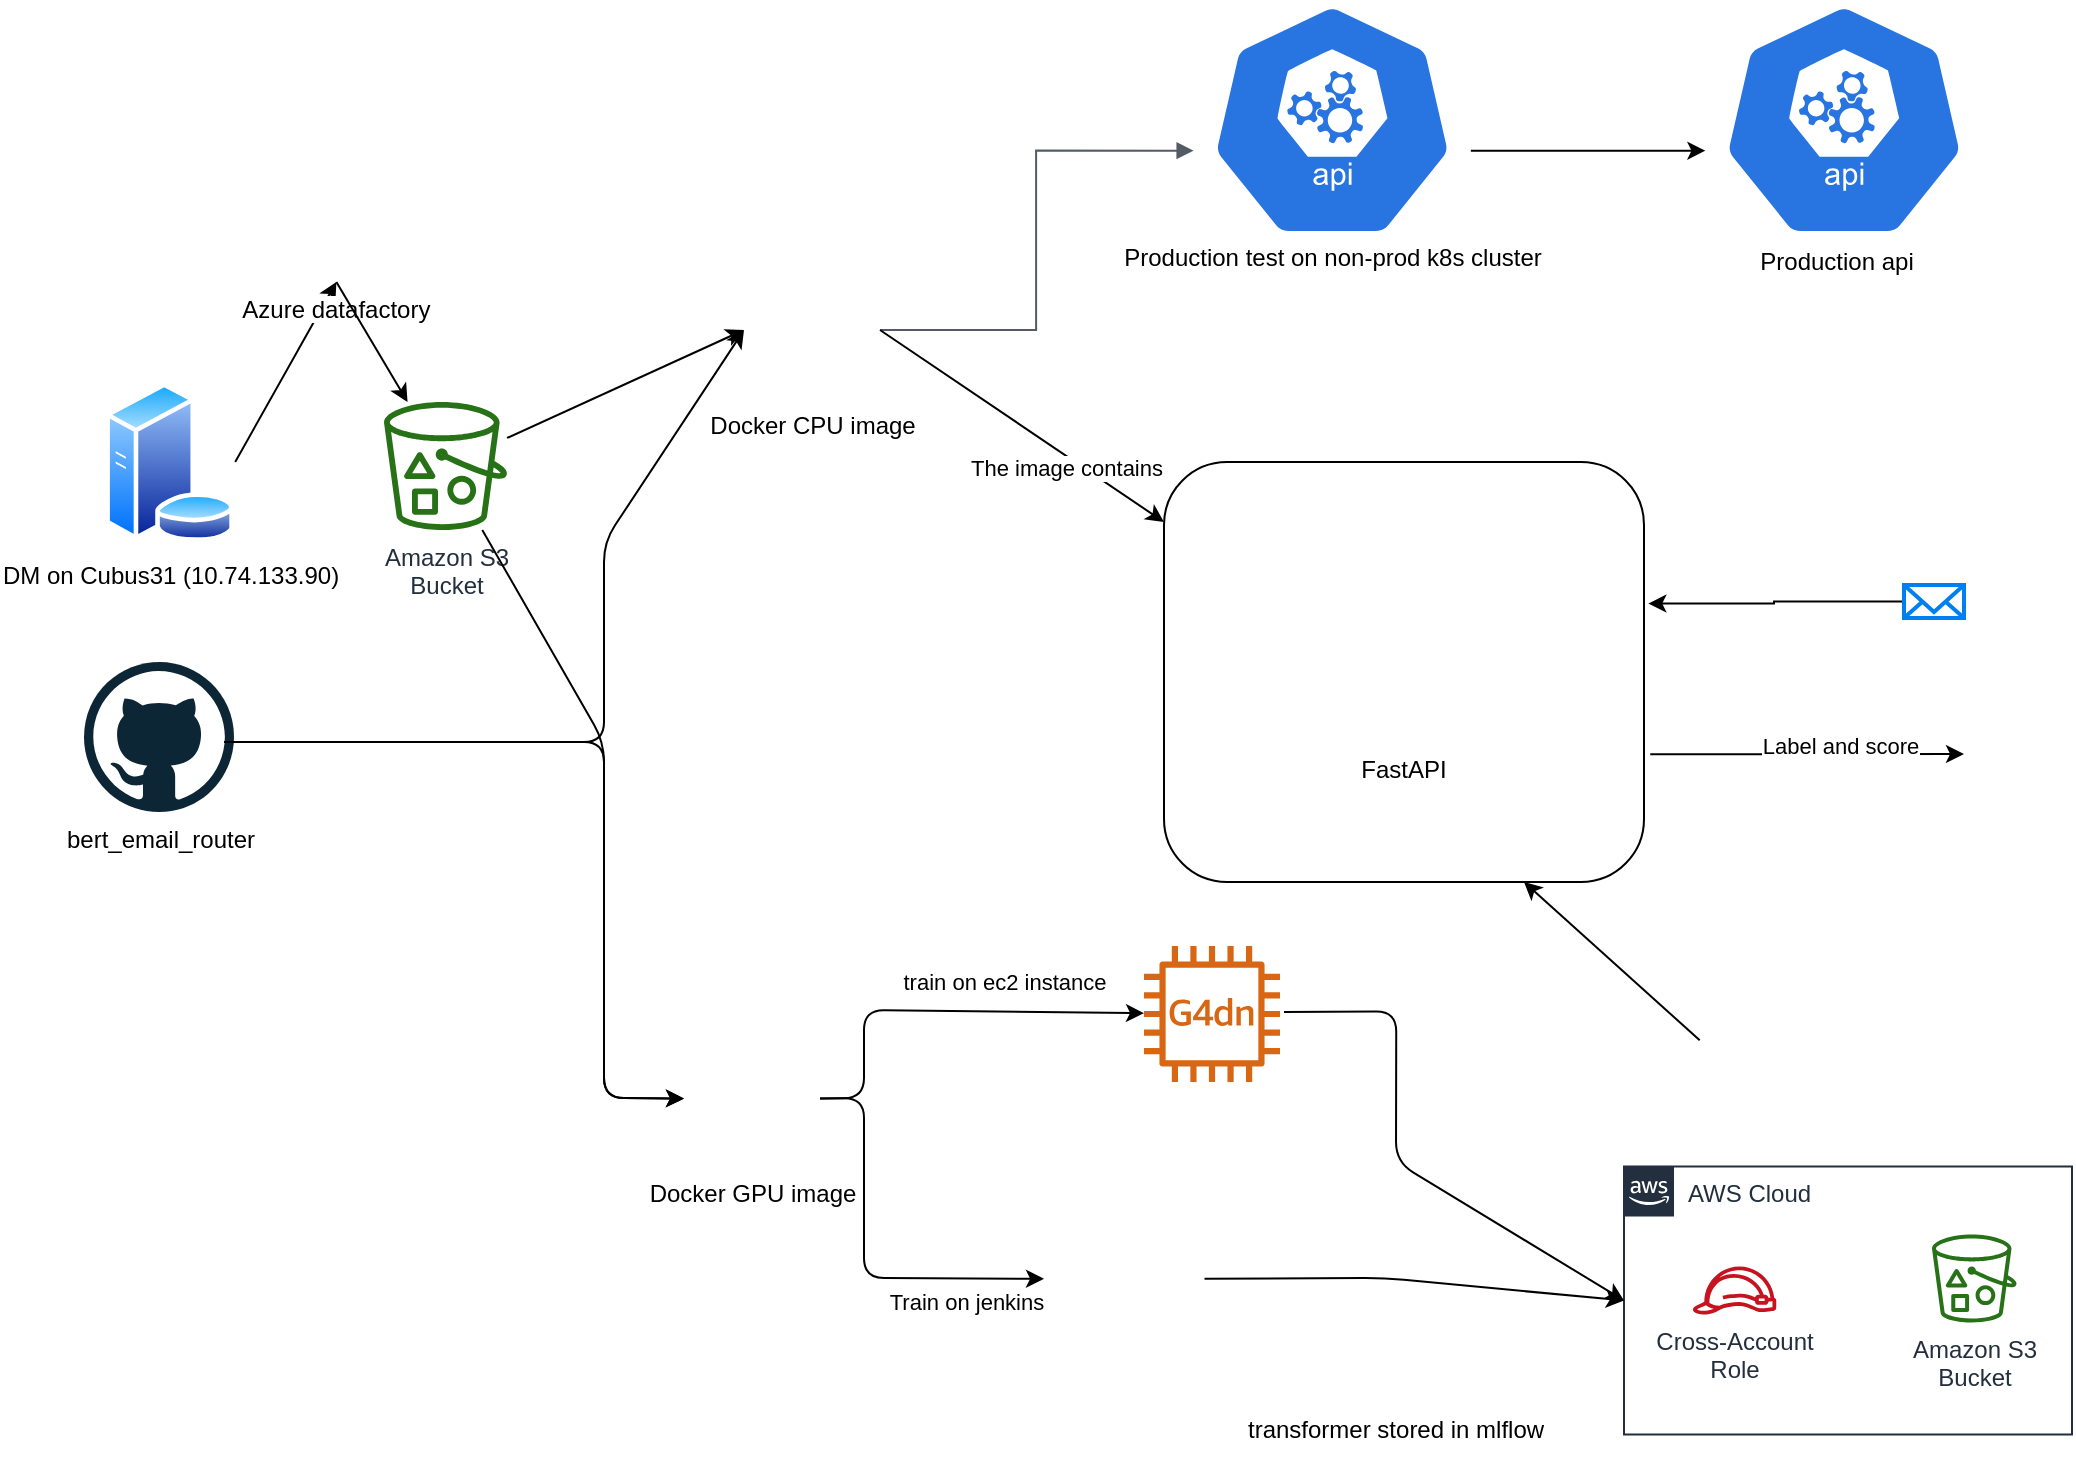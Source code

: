 <mxfile version="14.6.8" type="device"><diagram id="Ht1M8jgEwFfnCIfOTk4-" name="Page-1"><mxGraphModel dx="1495" dy="1811" grid="1" gridSize="10" guides="1" tooltips="1" connect="1" arrows="1" fold="1" page="1" pageScale="1" pageWidth="1169" pageHeight="827" math="0" shadow="0"><root><mxCell id="0"/><mxCell id="1" parent="0"/><mxCell id="lx9uzjqnVgZNcguiz-Od-54" value="" style="rounded=1;whiteSpace=wrap;html=1;labelBackgroundColor=none;" vertex="1" parent="1"><mxGeometry x="630" y="-510" width="240" height="210" as="geometry"/></mxCell><mxCell id="UEzPUAAOIrF-is8g5C7q-154" value="AWS Cloud" style="points=[[0,0],[0.25,0],[0.5,0],[0.75,0],[1,0],[1,0.25],[1,0.5],[1,0.75],[1,1],[0.75,1],[0.5,1],[0.25,1],[0,1],[0,0.75],[0,0.5],[0,0.25]];outlineConnect=0;gradientColor=none;html=1;whiteSpace=wrap;fontSize=12;fontStyle=0;shape=mxgraph.aws4.group;grIcon=mxgraph.aws4.group_aws_cloud_alt;strokeColor=#232F3E;fillColor=none;verticalAlign=top;align=left;spacingLeft=30;fontColor=#232F3E;dashed=0;labelBackgroundColor=#ffffff;" parent="1" vertex="1"><mxGeometry x="860" y="-157.75" width="224" height="134" as="geometry"/></mxCell><mxCell id="UEzPUAAOIrF-is8g5C7q-158" value="Amazon S3&lt;br&gt;Bucket&lt;br&gt;" style="outlineConnect=0;fontColor=#232F3E;gradientColor=none;fillColor=#277116;strokeColor=none;dashed=0;verticalLabelPosition=bottom;verticalAlign=top;align=center;html=1;fontSize=12;fontStyle=0;aspect=fixed;pointerEvents=1;shape=mxgraph.aws4.bucket_with_objects;labelBackgroundColor=#ffffff;" parent="1" vertex="1"><mxGeometry x="240" y="-540" width="61.54" height="64" as="geometry"/></mxCell><mxCell id="UEzPUAAOIrF-is8g5C7q-159" value="Cross-Account&lt;br&gt;Role&lt;br&gt;" style="outlineConnect=0;fontColor=#232F3E;gradientColor=none;fillColor=#C7131F;strokeColor=none;dashed=0;verticalLabelPosition=bottom;verticalAlign=top;align=center;html=1;fontSize=12;fontStyle=0;aspect=fixed;pointerEvents=1;shape=mxgraph.aws4.role;labelBackgroundColor=#ffffff;" parent="1" vertex="1"><mxGeometry x="894" y="-107.75" width="42.55" height="24" as="geometry"/></mxCell><mxCell id="lx9uzjqnVgZNcguiz-Od-2" value="bert_email_router" style="dashed=0;outlineConnect=0;html=1;align=center;labelPosition=center;verticalLabelPosition=bottom;verticalAlign=top;shape=mxgraph.weblogos.github" vertex="1" parent="1"><mxGeometry x="90" y="-410" width="75" height="75" as="geometry"/></mxCell><mxCell id="lx9uzjqnVgZNcguiz-Od-3" value="Docker GPU image" style="shape=image;html=1;verticalAlign=top;verticalLabelPosition=bottom;labelBackgroundColor=#ffffff;imageAspect=0;aspect=fixed;image=https://cdn3.iconfinder.com/data/icons/logos-and-brands-adobe/512/97_Docker-128.png" vertex="1" parent="1"><mxGeometry x="390" y="-225.75" width="68" height="68" as="geometry"/></mxCell><mxCell id="lx9uzjqnVgZNcguiz-Od-4" value="" style="html=1;dashed=0;whitespace=wrap;fillColor=#2875E2;strokeColor=#ffffff;points=[[0.005,0.63,0],[0.1,0.2,0],[0.9,0.2,0],[0.5,0,0],[0.995,0.63,0],[0.72,0.99,0],[0.5,1,0],[0.28,0.99,0]];shape=mxgraph.kubernetes.icon;prIcon=api" vertex="1" parent="1"><mxGeometry x="644.13" y="-740" width="140" height="118" as="geometry"/></mxCell><mxCell id="lx9uzjqnVgZNcguiz-Od-5" value="" style="outlineConnect=0;fontColor=#232F3E;gradientColor=none;fillColor=#D86613;strokeColor=none;dashed=0;verticalLabelPosition=bottom;verticalAlign=top;align=center;html=1;fontSize=12;fontStyle=0;aspect=fixed;pointerEvents=1;shape=mxgraph.aws4.g4dn;" vertex="1" parent="1"><mxGeometry x="620" y="-268" width="68" height="68" as="geometry"/></mxCell><mxCell id="lx9uzjqnVgZNcguiz-Od-6" value="" style="shape=image;html=1;verticalAlign=top;verticalLabelPosition=bottom;labelBackgroundColor=#ffffff;imageAspect=0;aspect=fixed;image=https://cdn4.iconfinder.com/data/icons/logos-brands-5/24/jenkins-128.png" vertex="1" parent="1"><mxGeometry x="570.01" y="-141.75" width="80.25" height="80.25" as="geometry"/></mxCell><mxCell id="lx9uzjqnVgZNcguiz-Od-7" value="DM on Cubus31 (10.74.133.90)" style="aspect=fixed;perimeter=ellipsePerimeter;html=1;align=center;shadow=0;dashed=0;spacingTop=3;image;image=img/lib/active_directory/database_server.svg;" vertex="1" parent="1"><mxGeometry x="100" y="-550" width="65.6" height="80" as="geometry"/></mxCell><mxCell id="lx9uzjqnVgZNcguiz-Od-56" value="" style="edgeStyle=orthogonalEdgeStyle;rounded=0;orthogonalLoop=1;jettySize=auto;html=1;entryX=1.009;entryY=0.337;entryDx=0;entryDy=0;entryPerimeter=0;" edge="1" parent="1" source="lx9uzjqnVgZNcguiz-Od-8" target="lx9uzjqnVgZNcguiz-Od-54"><mxGeometry relative="1" as="geometry"><mxPoint x="945" y="-440.176" as="targetPoint"/></mxGeometry></mxCell><mxCell id="lx9uzjqnVgZNcguiz-Od-8" value="" style="html=1;verticalLabelPosition=bottom;align=center;labelBackgroundColor=#ffffff;verticalAlign=top;strokeWidth=2;strokeColor=#0080F0;shadow=0;dashed=0;shape=mxgraph.ios7.icons.mail;" vertex="1" parent="1"><mxGeometry x="1000" y="-448.5" width="30" height="16.5" as="geometry"/></mxCell><mxCell id="lx9uzjqnVgZNcguiz-Od-10" value="FastAPI" style="shape=image;verticalLabelPosition=bottom;labelBackgroundColor=#ffffff;verticalAlign=top;aspect=fixed;imageAspect=0;image=https://images.tute.io/tute/topic/FastAPI.png;" vertex="1" parent="1"><mxGeometry x="706.5" y="-457" width="87" height="87" as="geometry"/></mxCell><mxCell id="lx9uzjqnVgZNcguiz-Od-12" value="" style="shape=image;verticalLabelPosition=bottom;labelBackgroundColor=#ffffff;verticalAlign=top;aspect=fixed;imageAspect=0;image=https://www.mlflow.org/docs/latest/_static/MLflow-logo-final-black.png;" vertex="1" parent="1"><mxGeometry x="860" y="-220.87" width="151.45" height="58.25" as="geometry"/></mxCell><mxCell id="lx9uzjqnVgZNcguiz-Od-15" value="Amazon S3&lt;br&gt;Bucket&lt;br&gt;" style="outlineConnect=0;fontColor=#232F3E;gradientColor=none;fillColor=#277116;strokeColor=none;dashed=0;verticalLabelPosition=bottom;verticalAlign=top;align=center;html=1;fontSize=12;fontStyle=0;aspect=fixed;pointerEvents=1;shape=mxgraph.aws4.bucket_with_objects;labelBackgroundColor=#ffffff;" vertex="1" parent="1"><mxGeometry x="1014" y="-123.75" width="42.31" height="44" as="geometry"/></mxCell><mxCell id="lx9uzjqnVgZNcguiz-Od-16" value="Docker CPU image" style="shape=image;html=1;verticalAlign=top;verticalLabelPosition=bottom;labelBackgroundColor=#ffffff;imageAspect=0;aspect=fixed;image=https://cdn3.iconfinder.com/data/icons/logos-and-brands-adobe/512/97_Docker-128.png" vertex="1" parent="1"><mxGeometry x="420" y="-610" width="68" height="68" as="geometry"/></mxCell><mxCell id="lx9uzjqnVgZNcguiz-Od-17" value="" style="shape=image;html=1;verticalAlign=top;verticalLabelPosition=bottom;labelBackgroundColor=#ffffff;imageAspect=0;aspect=fixed;image=https://cdn4.iconfinder.com/data/icons/flat-brand-logo-2/512/nvidia-128.png" vertex="1" parent="1"><mxGeometry x="420" y="-258" width="48" height="48" as="geometry"/></mxCell><mxCell id="lx9uzjqnVgZNcguiz-Od-23" value="" style="endArrow=classic;html=1;exitX=1;exitY=0.5;exitDx=0;exitDy=0;entryX=0;entryY=0.5;entryDx=0;entryDy=0;" edge="1" parent="1" source="lx9uzjqnVgZNcguiz-Od-3" target="lx9uzjqnVgZNcguiz-Od-6"><mxGeometry width="50" height="50" relative="1" as="geometry"><mxPoint x="580" y="-430" as="sourcePoint"/><mxPoint x="630" y="-480" as="targetPoint"/><Array as="points"><mxPoint x="480" y="-192"/><mxPoint x="480" y="-102"/></Array></mxGeometry></mxCell><mxCell id="lx9uzjqnVgZNcguiz-Od-28" value="Train on jenkins" style="edgeLabel;html=1;align=center;verticalAlign=middle;resizable=0;points=[];" vertex="1" connectable="0" parent="lx9uzjqnVgZNcguiz-Od-23"><mxGeometry x="0.597" relative="1" as="geometry"><mxPoint x="1" y="12" as="offset"/></mxGeometry></mxCell><mxCell id="lx9uzjqnVgZNcguiz-Od-24" value="" style="endArrow=classic;html=1;entryX=0;entryY=0.5;entryDx=0;entryDy=0;" edge="1" parent="1" target="lx9uzjqnVgZNcguiz-Od-3"><mxGeometry width="50" height="50" relative="1" as="geometry"><mxPoint x="165" y="-370" as="sourcePoint"/><mxPoint x="300" y="-190" as="targetPoint"/><Array as="points"><mxPoint x="350" y="-370"/><mxPoint x="350" y="-192"/></Array></mxGeometry></mxCell><mxCell id="lx9uzjqnVgZNcguiz-Od-26" value="" style="endArrow=classic;html=1;entryX=0;entryY=0.5;entryDx=0;entryDy=0;" edge="1" parent="1" target="lx9uzjqnVgZNcguiz-Od-16"><mxGeometry width="50" height="50" relative="1" as="geometry"><mxPoint x="160" y="-370" as="sourcePoint"/><mxPoint x="310" y="-180" as="targetPoint"/><Array as="points"><mxPoint x="350" y="-370"/><mxPoint x="350" y="-470"/></Array></mxGeometry></mxCell><mxCell id="lx9uzjqnVgZNcguiz-Od-27" value="" style="endArrow=classic;html=1;exitX=1;exitY=0.5;exitDx=0;exitDy=0;" edge="1" parent="1" source="lx9uzjqnVgZNcguiz-Od-3" target="lx9uzjqnVgZNcguiz-Od-5"><mxGeometry width="50" height="50" relative="1" as="geometry"><mxPoint x="388" y="-181.75" as="sourcePoint"/><mxPoint x="580.01" y="-91.625" as="targetPoint"/><Array as="points"><mxPoint x="480" y="-192"/><mxPoint x="480" y="-236"/></Array></mxGeometry></mxCell><mxCell id="lx9uzjqnVgZNcguiz-Od-29" value="train on ec2 instance" style="edgeLabel;html=1;align=center;verticalAlign=middle;resizable=0;points=[];" vertex="1" connectable="0" parent="lx9uzjqnVgZNcguiz-Od-27"><mxGeometry x="0.548" y="3" relative="1" as="geometry"><mxPoint x="-24" y="-12" as="offset"/></mxGeometry></mxCell><mxCell id="lx9uzjqnVgZNcguiz-Od-31" value="" style="endArrow=classic;html=1;entryX=0;entryY=0.5;entryDx=0;entryDy=0;" edge="1" parent="1" target="UEzPUAAOIrF-is8g5C7q-154"><mxGeometry width="50" height="50" relative="1" as="geometry"><mxPoint x="690" y="-235" as="sourcePoint"/><mxPoint x="842.26" y="-277.773" as="targetPoint"/><Array as="points"><mxPoint x="746.13" y="-235.25"/><mxPoint x="746" y="-160"/></Array></mxGeometry></mxCell><mxCell id="lx9uzjqnVgZNcguiz-Od-33" value="" style="endArrow=classic;html=1;exitX=1;exitY=0.5;exitDx=0;exitDy=0;entryX=0;entryY=0.5;entryDx=0;entryDy=0;" edge="1" parent="1" source="lx9uzjqnVgZNcguiz-Od-6" target="UEzPUAAOIrF-is8g5C7q-154"><mxGeometry width="50" height="50" relative="1" as="geometry"><mxPoint x="654.13" y="-225" as="sourcePoint"/><mxPoint x="870" y="-80.75" as="targetPoint"/><Array as="points"><mxPoint x="740" y="-102"/></Array></mxGeometry></mxCell><mxCell id="lx9uzjqnVgZNcguiz-Od-39" value="" style="endArrow=classic;html=1;exitX=1;exitY=0.5;exitDx=0;exitDy=0;entryX=0.5;entryY=1;entryDx=0;entryDy=0;" edge="1" parent="1" source="lx9uzjqnVgZNcguiz-Od-7" target="lx9uzjqnVgZNcguiz-Od-40"><mxGeometry width="50" height="50" relative="1" as="geometry"><mxPoint x="280" y="-366.079" as="sourcePoint"/><mxPoint x="535" y="-570" as="targetPoint"/></mxGeometry></mxCell><mxCell id="lx9uzjqnVgZNcguiz-Od-40" value="Azure datafactory" style="shape=image;verticalLabelPosition=bottom;labelBackgroundColor=#ffffff;verticalAlign=top;aspect=fixed;imageAspect=0;image=https://azure.microsoft.com/svghandler/data-factory?width=600&amp;height=315;" vertex="1" parent="1"><mxGeometry x="140" y="-680" width="152.38" height="80" as="geometry"/></mxCell><mxCell id="lx9uzjqnVgZNcguiz-Od-41" value="" style="endArrow=classic;html=1;exitX=0.5;exitY=1;exitDx=0;exitDy=0;" edge="1" parent="1" source="lx9uzjqnVgZNcguiz-Od-40" target="UEzPUAAOIrF-is8g5C7q-158"><mxGeometry width="50" height="50" relative="1" as="geometry"><mxPoint x="175.6" y="-500" as="sourcePoint"/><mxPoint x="226.19" y="-590" as="targetPoint"/></mxGeometry></mxCell><mxCell id="lx9uzjqnVgZNcguiz-Od-43" value="" style="endArrow=classic;html=1;entryX=0;entryY=0.5;entryDx=0;entryDy=0;" edge="1" parent="1" source="UEzPUAAOIrF-is8g5C7q-158" target="lx9uzjqnVgZNcguiz-Od-16"><mxGeometry width="50" height="50" relative="1" as="geometry"><mxPoint x="380" y="-376.079" as="sourcePoint"/><mxPoint x="340" y="-370" as="targetPoint"/><Array as="points"/></mxGeometry></mxCell><mxCell id="lx9uzjqnVgZNcguiz-Od-44" value="" style="endArrow=classic;html=1;entryX=0;entryY=0.5;entryDx=0;entryDy=0;" edge="1" parent="1" source="UEzPUAAOIrF-is8g5C7q-158" target="lx9uzjqnVgZNcguiz-Od-3"><mxGeometry width="50" height="50" relative="1" as="geometry"><mxPoint x="311.54" y="-512.021" as="sourcePoint"/><mxPoint x="430" y="-566" as="targetPoint"/><Array as="points"><mxPoint x="350" y="-370"/><mxPoint x="350" y="-192"/></Array></mxGeometry></mxCell><mxCell id="lx9uzjqnVgZNcguiz-Od-45" value="" style="edgeStyle=orthogonalEdgeStyle;html=1;endArrow=block;elbow=vertical;startArrow=none;endFill=1;strokeColor=#545B64;rounded=0;entryX=0.005;entryY=0.63;entryDx=0;entryDy=0;entryPerimeter=0;exitX=1;exitY=0.5;exitDx=0;exitDy=0;" edge="1" parent="1" source="lx9uzjqnVgZNcguiz-Od-16" target="lx9uzjqnVgZNcguiz-Od-4"><mxGeometry width="100" relative="1" as="geometry"><mxPoint x="500" y="-570" as="sourcePoint"/><mxPoint x="600" y="-570" as="targetPoint"/></mxGeometry></mxCell><mxCell id="lx9uzjqnVgZNcguiz-Od-46" value="Production test on non-prod k8s cluster" style="text;html=1;align=center;verticalAlign=middle;resizable=0;points=[];autosize=1;strokeColor=none;" vertex="1" parent="1"><mxGeometry x="604.13" y="-622" width="220" height="20" as="geometry"/></mxCell><mxCell id="lx9uzjqnVgZNcguiz-Od-47" value="" style="html=1;dashed=0;whitespace=wrap;fillColor=#2875E2;strokeColor=#ffffff;points=[[0.005,0.63,0],[0.1,0.2,0],[0.9,0.2,0],[0.5,0,0],[0.995,0.63,0],[0.72,0.99,0],[0.5,1,0],[0.28,0.99,0]];shape=mxgraph.kubernetes.icon;prIcon=api" vertex="1" parent="1"><mxGeometry x="900" y="-740" width="140" height="118" as="geometry"/></mxCell><mxCell id="lx9uzjqnVgZNcguiz-Od-50" value="" style="endArrow=classic;html=1;exitX=0.995;exitY=0.63;exitDx=0;exitDy=0;exitPerimeter=0;entryX=0.005;entryY=0.63;entryDx=0;entryDy=0;entryPerimeter=0;" edge="1" parent="1" source="lx9uzjqnVgZNcguiz-Od-4" target="lx9uzjqnVgZNcguiz-Od-47"><mxGeometry width="50" height="50" relative="1" as="geometry"><mxPoint x="580" y="-430" as="sourcePoint"/><mxPoint x="630" y="-480" as="targetPoint"/></mxGeometry></mxCell><mxCell id="lx9uzjqnVgZNcguiz-Od-51" value="Production api" style="text;html=1;align=center;verticalAlign=middle;resizable=0;points=[];autosize=1;strokeColor=none;" vertex="1" parent="1"><mxGeometry x="921.45" y="-620" width="90" height="20" as="geometry"/></mxCell><mxCell id="lx9uzjqnVgZNcguiz-Od-52" value="" style="endArrow=classic;html=1;exitX=1;exitY=0.5;exitDx=0;exitDy=0;" edge="1" parent="1" source="lx9uzjqnVgZNcguiz-Od-16"><mxGeometry width="50" height="50" relative="1" as="geometry"><mxPoint x="580" y="-430" as="sourcePoint"/><mxPoint x="630" y="-480" as="targetPoint"/></mxGeometry></mxCell><mxCell id="lx9uzjqnVgZNcguiz-Od-53" value="The image contains" style="edgeLabel;html=1;align=center;verticalAlign=middle;resizable=0;points=[];" vertex="1" connectable="0" parent="lx9uzjqnVgZNcguiz-Od-52"><mxGeometry x="-0.06" y="2" relative="1" as="geometry"><mxPoint x="25" y="25" as="offset"/></mxGeometry></mxCell><mxCell id="lx9uzjqnVgZNcguiz-Od-58" value="" style="endArrow=classic;html=1;exitX=1.013;exitY=0.696;exitDx=0;exitDy=0;exitPerimeter=0;" edge="1" parent="1" source="lx9uzjqnVgZNcguiz-Od-54"><mxGeometry width="50" height="50" relative="1" as="geometry"><mxPoint x="886.55" y="-347.5" as="sourcePoint"/><mxPoint x="1030" y="-364" as="targetPoint"/></mxGeometry></mxCell><mxCell id="lx9uzjqnVgZNcguiz-Od-59" value="Label and score" style="edgeLabel;html=1;align=center;verticalAlign=middle;resizable=0;points=[];" vertex="1" connectable="0" parent="lx9uzjqnVgZNcguiz-Od-58"><mxGeometry x="0.207" y="4" relative="1" as="geometry"><mxPoint as="offset"/></mxGeometry></mxCell><mxCell id="lx9uzjqnVgZNcguiz-Od-60" value="" style="endArrow=classic;html=1;exitX=0.25;exitY=0;exitDx=0;exitDy=0;entryX=0.75;entryY=1;entryDx=0;entryDy=0;" edge="1" parent="1" source="lx9uzjqnVgZNcguiz-Od-12" target="lx9uzjqnVgZNcguiz-Od-54"><mxGeometry width="50" height="50" relative="1" as="geometry"><mxPoint x="944" y="-282" as="sourcePoint"/><mxPoint x="1086" y="-186" as="targetPoint"/></mxGeometry></mxCell><mxCell id="lx9uzjqnVgZNcguiz-Od-65" value="" style="shape=image;verticalLabelPosition=bottom;labelBackgroundColor=#ffffff;verticalAlign=top;aspect=fixed;imageAspect=0;image=https://ms-f7-sites-01-cdn.azureedge.net/docs/stories/834504-hugging-face-partner-professional-services-azure-fr-france/resources/714c5798-580f-453c-b6b1-b1a8f62b9d68/1267559552908884303_1267559552908884303;" vertex="1" parent="1"><mxGeometry x="684" y="-132" width="132" height="132" as="geometry"/></mxCell><mxCell id="lx9uzjqnVgZNcguiz-Od-66" value="&lt;meta charset=&quot;utf-8&quot;&gt;&lt;span style=&quot;color: rgb(0, 0, 0); font-family: helvetica; font-size: 12px; font-style: normal; font-weight: 400; letter-spacing: normal; text-align: center; text-indent: 0px; text-transform: none; word-spacing: 0px; background-color: rgb(255, 255, 255); display: inline; float: none;&quot;&gt;transformer stored in mlflow&lt;/span&gt;" style="text;whiteSpace=wrap;html=1;" vertex="1" parent="1"><mxGeometry x="670" y="-40" width="170" height="30" as="geometry"/></mxCell></root></mxGraphModel></diagram></mxfile>